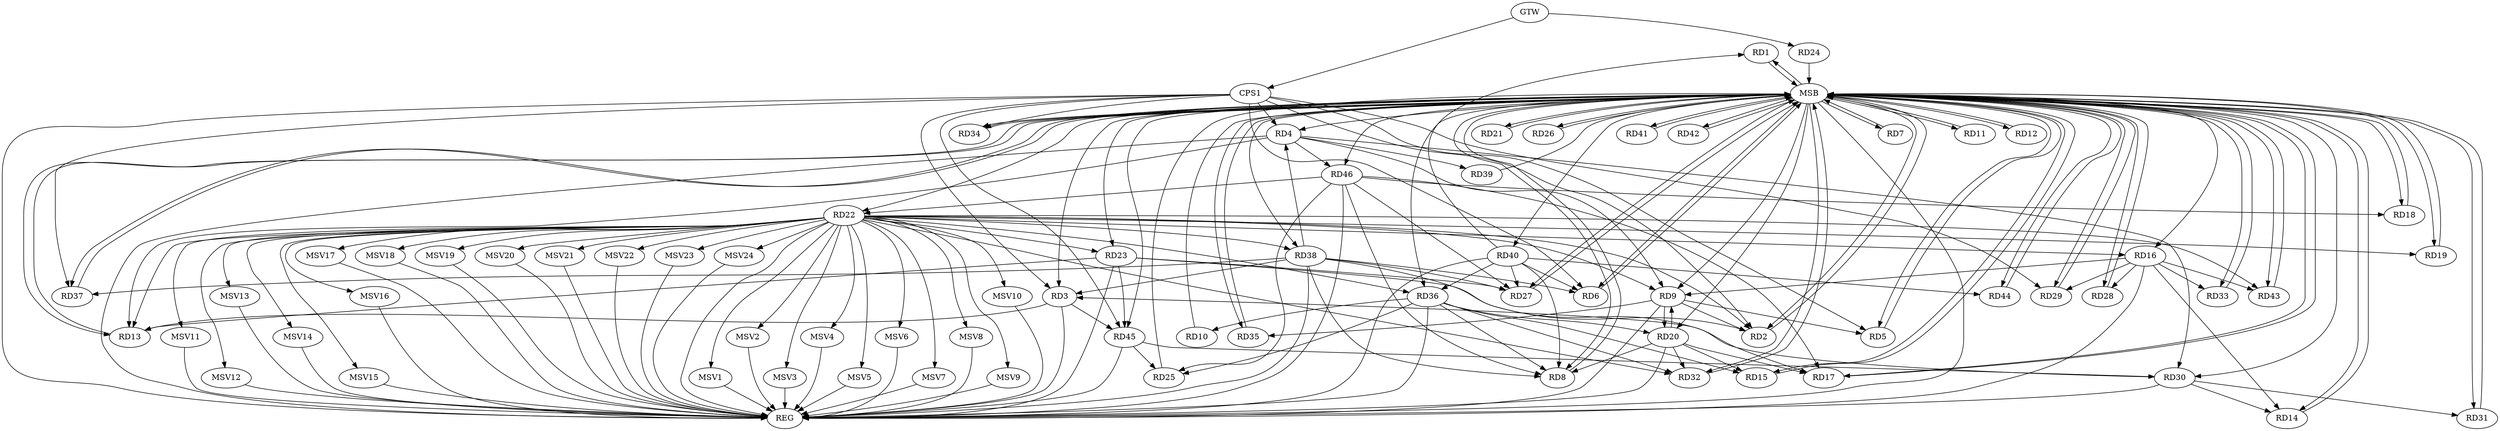 strict digraph G {
  RD1 [ label="RD1" ];
  RD2 [ label="RD2" ];
  RD3 [ label="RD3" ];
  RD4 [ label="RD4" ];
  RD5 [ label="RD5" ];
  RD6 [ label="RD6" ];
  RD7 [ label="RD7" ];
  RD8 [ label="RD8" ];
  RD9 [ label="RD9" ];
  RD10 [ label="RD10" ];
  RD11 [ label="RD11" ];
  RD12 [ label="RD12" ];
  RD13 [ label="RD13" ];
  RD14 [ label="RD14" ];
  RD15 [ label="RD15" ];
  RD16 [ label="RD16" ];
  RD17 [ label="RD17" ];
  RD18 [ label="RD18" ];
  RD19 [ label="RD19" ];
  RD20 [ label="RD20" ];
  RD21 [ label="RD21" ];
  RD22 [ label="RD22" ];
  RD23 [ label="RD23" ];
  RD24 [ label="RD24" ];
  RD25 [ label="RD25" ];
  RD26 [ label="RD26" ];
  RD27 [ label="RD27" ];
  RD28 [ label="RD28" ];
  RD29 [ label="RD29" ];
  RD30 [ label="RD30" ];
  RD31 [ label="RD31" ];
  RD32 [ label="RD32" ];
  RD33 [ label="RD33" ];
  RD34 [ label="RD34" ];
  RD35 [ label="RD35" ];
  RD36 [ label="RD36" ];
  RD37 [ label="RD37" ];
  RD38 [ label="RD38" ];
  RD39 [ label="RD39" ];
  RD40 [ label="RD40" ];
  RD41 [ label="RD41" ];
  RD42 [ label="RD42" ];
  RD43 [ label="RD43" ];
  RD44 [ label="RD44" ];
  RD45 [ label="RD45" ];
  RD46 [ label="RD46" ];
  CPS1 [ label="CPS1" ];
  GTW [ label="GTW" ];
  REG [ label="REG" ];
  MSB [ label="MSB" ];
  MSV1 [ label="MSV1" ];
  MSV2 [ label="MSV2" ];
  MSV3 [ label="MSV3" ];
  MSV4 [ label="MSV4" ];
  MSV5 [ label="MSV5" ];
  MSV6 [ label="MSV6" ];
  MSV7 [ label="MSV7" ];
  MSV8 [ label="MSV8" ];
  MSV9 [ label="MSV9" ];
  MSV10 [ label="MSV10" ];
  MSV11 [ label="MSV11" ];
  MSV12 [ label="MSV12" ];
  MSV13 [ label="MSV13" ];
  MSV14 [ label="MSV14" ];
  MSV15 [ label="MSV15" ];
  MSV16 [ label="MSV16" ];
  MSV17 [ label="MSV17" ];
  MSV18 [ label="MSV18" ];
  MSV19 [ label="MSV19" ];
  MSV20 [ label="MSV20" ];
  MSV21 [ label="MSV21" ];
  MSV22 [ label="MSV22" ];
  MSV23 [ label="MSV23" ];
  MSV24 [ label="MSV24" ];
  RD40 -> RD1;
  RD9 -> RD2;
  RD22 -> RD2;
  RD23 -> RD2;
  RD3 -> RD13;
  RD30 -> RD3;
  RD38 -> RD3;
  RD3 -> RD45;
  RD4 -> RD9;
  RD4 -> RD13;
  RD4 -> RD30;
  RD38 -> RD4;
  RD4 -> RD39;
  RD4 -> RD46;
  RD9 -> RD5;
  RD38 -> RD6;
  RD40 -> RD6;
  RD20 -> RD8;
  RD36 -> RD8;
  RD38 -> RD8;
  RD40 -> RD8;
  RD46 -> RD8;
  RD16 -> RD9;
  RD9 -> RD20;
  RD20 -> RD9;
  RD22 -> RD9;
  RD9 -> RD35;
  RD36 -> RD10;
  RD22 -> RD13;
  RD23 -> RD13;
  RD16 -> RD14;
  RD30 -> RD14;
  RD20 -> RD15;
  RD36 -> RD15;
  RD22 -> RD16;
  RD16 -> RD28;
  RD16 -> RD29;
  RD16 -> RD33;
  RD16 -> RD43;
  RD20 -> RD17;
  RD38 -> RD17;
  RD46 -> RD17;
  RD46 -> RD18;
  RD22 -> RD19;
  RD20 -> RD32;
  RD36 -> RD20;
  RD22 -> RD23;
  RD22 -> RD32;
  RD22 -> RD36;
  RD22 -> RD38;
  RD22 -> RD43;
  RD46 -> RD22;
  RD23 -> RD27;
  RD23 -> RD45;
  RD36 -> RD25;
  RD45 -> RD25;
  RD46 -> RD25;
  RD38 -> RD27;
  RD40 -> RD27;
  RD46 -> RD27;
  RD30 -> RD31;
  RD45 -> RD30;
  RD36 -> RD32;
  RD40 -> RD36;
  RD38 -> RD37;
  RD40 -> RD44;
  CPS1 -> RD3;
  CPS1 -> RD37;
  CPS1 -> RD6;
  CPS1 -> RD34;
  CPS1 -> RD29;
  CPS1 -> RD45;
  CPS1 -> RD4;
  CPS1 -> RD5;
  CPS1 -> RD2;
  GTW -> RD24;
  GTW -> CPS1;
  RD3 -> REG;
  RD4 -> REG;
  RD9 -> REG;
  RD16 -> REG;
  RD20 -> REG;
  RD22 -> REG;
  RD23 -> REG;
  RD30 -> REG;
  RD36 -> REG;
  RD38 -> REG;
  RD40 -> REG;
  RD45 -> REG;
  RD46 -> REG;
  CPS1 -> REG;
  RD1 -> MSB;
  MSB -> RD11;
  MSB -> RD14;
  MSB -> RD21;
  MSB -> RD31;
  MSB -> RD37;
  MSB -> RD42;
  MSB -> REG;
  RD2 -> MSB;
  MSB -> RD16;
  MSB -> RD43;
  RD5 -> MSB;
  MSB -> RD8;
  MSB -> RD15;
  MSB -> RD18;
  MSB -> RD28;
  MSB -> RD44;
  RD6 -> MSB;
  MSB -> RD3;
  MSB -> RD9;
  MSB -> RD23;
  MSB -> RD40;
  RD7 -> MSB;
  MSB -> RD4;
  MSB -> RD29;
  RD8 -> MSB;
  MSB -> RD13;
  RD10 -> MSB;
  RD11 -> MSB;
  MSB -> RD20;
  MSB -> RD38;
  RD12 -> MSB;
  MSB -> RD33;
  MSB -> RD35;
  RD13 -> MSB;
  MSB -> RD32;
  RD14 -> MSB;
  MSB -> RD30;
  RD15 -> MSB;
  MSB -> RD17;
  RD17 -> MSB;
  RD18 -> MSB;
  MSB -> RD26;
  MSB -> RD34;
  RD19 -> MSB;
  MSB -> RD5;
  MSB -> RD45;
  MSB -> RD46;
  RD21 -> MSB;
  MSB -> RD2;
  MSB -> RD41;
  RD24 -> MSB;
  RD25 -> MSB;
  MSB -> RD1;
  RD26 -> MSB;
  RD27 -> MSB;
  RD28 -> MSB;
  MSB -> RD36;
  RD29 -> MSB;
  MSB -> RD12;
  RD31 -> MSB;
  RD32 -> MSB;
  RD33 -> MSB;
  RD34 -> MSB;
  RD35 -> MSB;
  RD37 -> MSB;
  MSB -> RD19;
  RD39 -> MSB;
  MSB -> RD7;
  MSB -> RD22;
  RD41 -> MSB;
  MSB -> RD6;
  RD42 -> MSB;
  RD43 -> MSB;
  RD44 -> MSB;
  MSB -> RD27;
  RD22 -> MSV1;
  RD22 -> MSV2;
  RD22 -> MSV3;
  RD22 -> MSV4;
  RD22 -> MSV5;
  RD22 -> MSV6;
  MSV1 -> REG;
  MSV2 -> REG;
  MSV3 -> REG;
  MSV4 -> REG;
  MSV5 -> REG;
  MSV6 -> REG;
  RD22 -> MSV7;
  MSV7 -> REG;
  RD22 -> MSV8;
  RD22 -> MSV9;
  MSV8 -> REG;
  MSV9 -> REG;
  RD22 -> MSV10;
  RD22 -> MSV11;
  MSV10 -> REG;
  MSV11 -> REG;
  RD22 -> MSV12;
  MSV12 -> REG;
  RD22 -> MSV13;
  RD22 -> MSV14;
  MSV13 -> REG;
  MSV14 -> REG;
  RD22 -> MSV15;
  RD22 -> MSV16;
  RD22 -> MSV17;
  MSV15 -> REG;
  MSV16 -> REG;
  MSV17 -> REG;
  RD22 -> MSV18;
  RD22 -> MSV19;
  RD22 -> MSV20;
  RD22 -> MSV21;
  MSV18 -> REG;
  MSV19 -> REG;
  MSV20 -> REG;
  MSV21 -> REG;
  RD22 -> MSV22;
  RD22 -> MSV23;
  RD22 -> MSV24;
  MSV22 -> REG;
  MSV23 -> REG;
  MSV24 -> REG;
}
